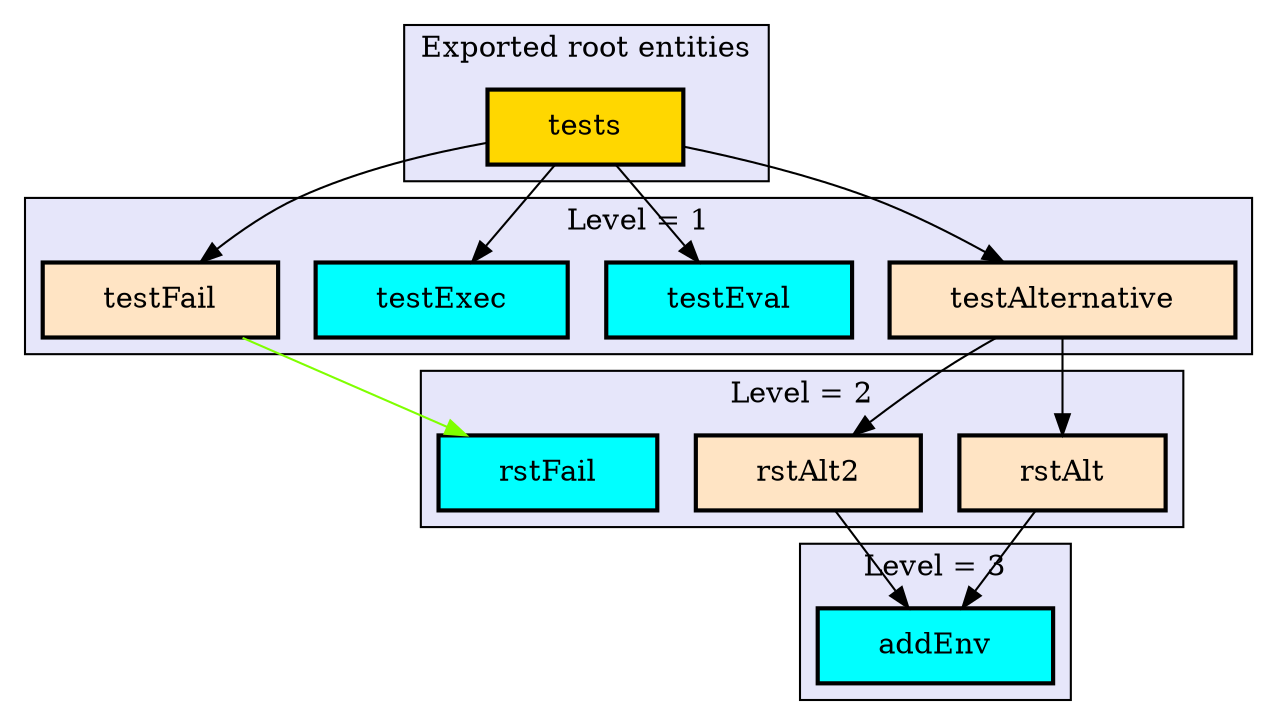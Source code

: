 digraph "Levels within Snap.Snaplet.Internal.RST.Tests" {
    node [margin="0.4,0.1"
         ,style=filled];
    subgraph cluster_0 {
        graph [label="Exported root entities"
              ,style=filled
              ,fillcolor=lavender];
        9 [label=tests
          ,shape=box
          ,fillcolor=gold
          ,style="filled,bold"];
    }
    subgraph cluster_1 {
        graph [label="Level = 1"
              ,style=filled
              ,fillcolor=lavender];
        5 [label=testAlternative
          ,shape=box
          ,fillcolor=bisque
          ,style="filled,bold"];
        6 [label=testEval
          ,shape=box
          ,fillcolor=cyan
          ,style="filled,bold"];
        7 [label=testExec
          ,shape=box
          ,fillcolor=cyan
          ,style="filled,bold"];
        8 [label=testFail
          ,shape=box
          ,fillcolor=bisque
          ,style="filled,bold"];
    }
    subgraph cluster_2 {
        graph [label="Level = 2"
              ,style=filled
              ,fillcolor=lavender];
        2 [label=rstAlt
          ,shape=box
          ,fillcolor=bisque
          ,style="filled,bold"];
        3 [label=rstAlt2
          ,shape=box
          ,fillcolor=bisque
          ,style="filled,bold"];
        4 [label=rstFail
          ,shape=box
          ,fillcolor=cyan
          ,style="filled,bold"];
    }
    subgraph cluster_3 {
        graph [label="Level = 3"
              ,style=filled
              ,fillcolor=lavender];
        1 [label=addEnv
          ,shape=box
          ,fillcolor=cyan
          ,style="filled,bold"];
    }
    2 -> 1 [penwidth=1,color=black];
    3 -> 1 [penwidth=1,color=black];
    5 -> 2 [penwidth=1,color=black];
    5 -> 3 [penwidth=1,color=black];
    8 -> 4 [penwidth=1
           ,color=chartreuse];
    9 -> 5 [penwidth=1,color=black];
    9 -> 6 [penwidth=1,color=black];
    9 -> 7 [penwidth=1,color=black];
    9 -> 8 [penwidth=1,color=black];
}
